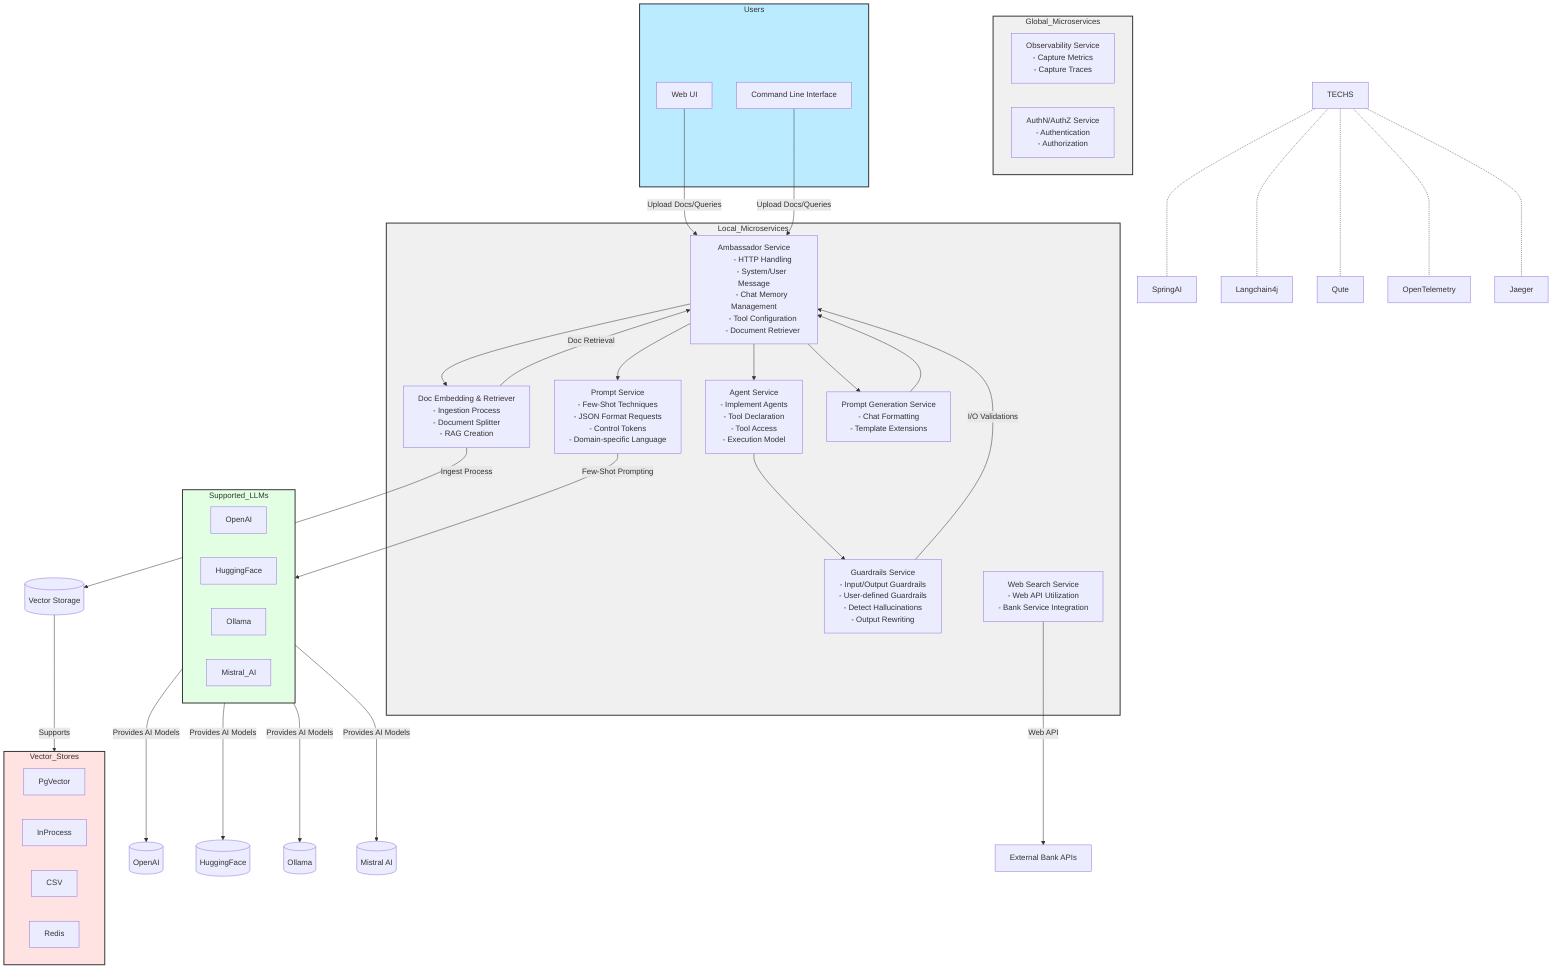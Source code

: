flowchart TD
    %% Global Microservices
    subgraph Global_Microservices
        OBS[Observability Service 
        - Capture Metrics
        - Capture Traces]
        AUTH[AuthN/AuthZ Service
        - Authentication
        - Authorization]
    end
    
    %% Local Microservices
    subgraph Local_Microservices
        AMB[Ambassador Service
        - HTTP Handling
        - System/User Message
        - Chat Memory Management
        - Tool Configuration
        - Document Retriever]
        AG[Agent Service
        - Implement Agents
        - Tool Declaration
        - Tool Access
        - Execution Model]
        DER[Doc Embedding & Retriever
        - Ingestion Process
        - Document Splitter
        - RAG Creation]
        PS[Prompt Service
        - Few-Shot Techniques
        - JSON Format Requests
        - Control Tokens
        - Domain-specific Language]
        PGS[Prompt Generation Service
        - Chat Formatting
        - Template Extensions]
        GRD[Guardrails Service
        - Input/Output Guardrails
        - User-defined Guardrails
        - Detect Hallucinations
        - Output Rewriting]
        WSS[Web Search Service
        - Web API Utilization
        - Bank Service Integration]
    end

    %% Users
    subgraph Users
        UI[Web UI]
        CLI[Command Line Interface]
    end

    %% Vector Stores
    subgraph Vector_Stores
        PgVector
        InProcess
        CSV
        Redis
    end

    %% Supported LLMs
    subgraph Supported_LLMs
        OpenAI
        HuggingFace
        Ollama
        Mistral_AI
    end

    %% User interactions
    UI -- Upload Docs/Queries --> AMB
    CLI -- Upload Docs/Queries --> AMB

    %% Ambassador Service interactions
    AMB --> AG
    AMB --> DER
    AMB --> PS
    AMB --> PGS
    AG --> GRD

    %% Document Embedding and Retriever interactions
    DER -->|Ingest Process| Storage[(Vector Storage)]
    DER -->|Doc Retrieval| AMB

    %% Prompt Services
    PS -->|Few-Shot Prompting| Supported_LLMs
    PGS --> AMB

    %% Guardrails Detail
    GRD -->|I/O Validations| AMB

    %% Web Search Service Interaction
    WSS -->|Web API| EXT_API[External Bank APIs]

    %% Vector Stores and LLMs associations
    Storage -->|Supports| Vector_Stores
    Supported_LLMs -->|Provides AI Models| OAI[(OpenAI)]
    Supported_LLMs -->|Provides AI Models| HF[(HuggingFace)]
    Supported_LLMs -->|Provides AI Models| OL[(Ollama)]
    Supported_LLMs -->|Provides AI Models| MA[(Mistral AI)]

    %% Technologies Used
    TECHS -.- SpringAI
    TECHS -.- Langchain4j
    TECHS -.- Qute
    TECHS -.- OpenTelemetry
    TECHS -.- Jaeger

    %% Style Definitions
    style Global_Microservices fill:#f0f0f0,stroke:#333,stroke-width:2px
    style Local_Microservices fill:#f0f0f0,stroke:#333,stroke-width:2px
    style Users fill:#bbebff,stroke:#333,stroke-width:2px
    style Vector_Stores fill:#ffe3e3,stroke:#333,stroke-width:2px
    style Supported_LLMs fill:#e3ffe3,stroke:#333,stroke-width:2px